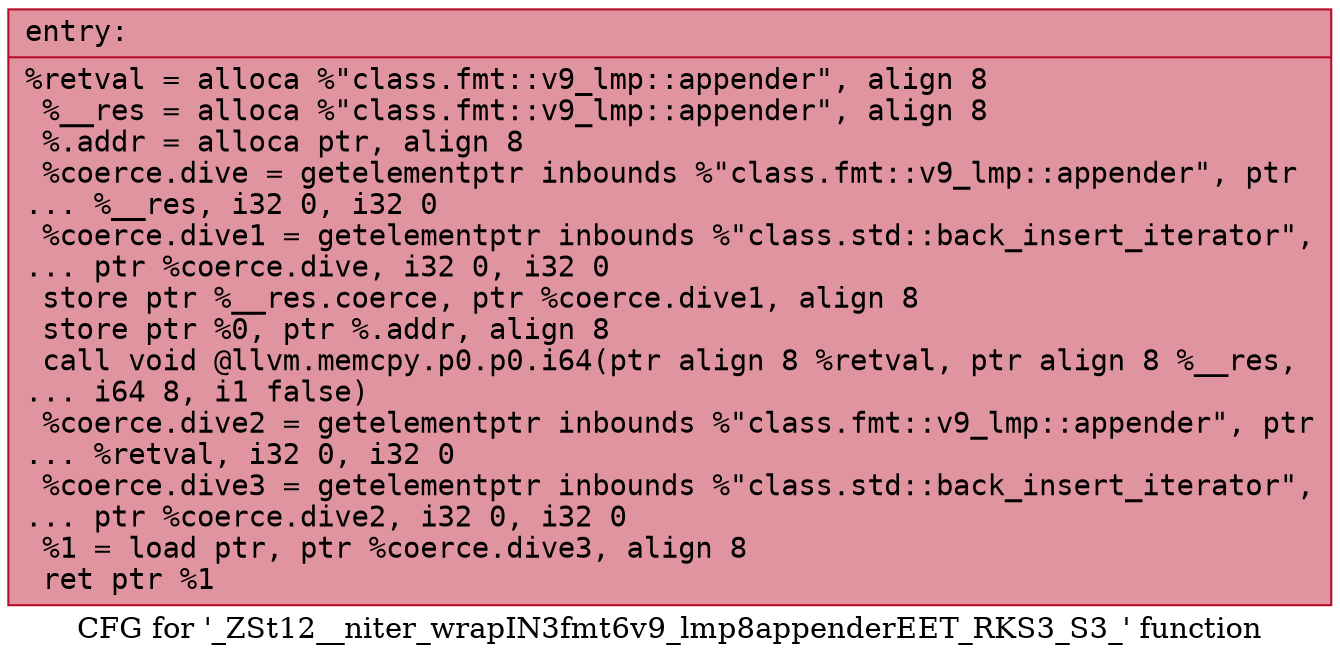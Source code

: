 digraph "CFG for '_ZSt12__niter_wrapIN3fmt6v9_lmp8appenderEET_RKS3_S3_' function" {
	label="CFG for '_ZSt12__niter_wrapIN3fmt6v9_lmp8appenderEET_RKS3_S3_' function";

	Node0x558416937a50 [shape=record,color="#b70d28ff", style=filled, fillcolor="#b70d2870" fontname="Courier",label="{entry:\l|  %retval = alloca %\"class.fmt::v9_lmp::appender\", align 8\l  %__res = alloca %\"class.fmt::v9_lmp::appender\", align 8\l  %.addr = alloca ptr, align 8\l  %coerce.dive = getelementptr inbounds %\"class.fmt::v9_lmp::appender\", ptr\l... %__res, i32 0, i32 0\l  %coerce.dive1 = getelementptr inbounds %\"class.std::back_insert_iterator\",\l... ptr %coerce.dive, i32 0, i32 0\l  store ptr %__res.coerce, ptr %coerce.dive1, align 8\l  store ptr %0, ptr %.addr, align 8\l  call void @llvm.memcpy.p0.p0.i64(ptr align 8 %retval, ptr align 8 %__res,\l... i64 8, i1 false)\l  %coerce.dive2 = getelementptr inbounds %\"class.fmt::v9_lmp::appender\", ptr\l... %retval, i32 0, i32 0\l  %coerce.dive3 = getelementptr inbounds %\"class.std::back_insert_iterator\",\l... ptr %coerce.dive2, i32 0, i32 0\l  %1 = load ptr, ptr %coerce.dive3, align 8\l  ret ptr %1\l}"];
}

